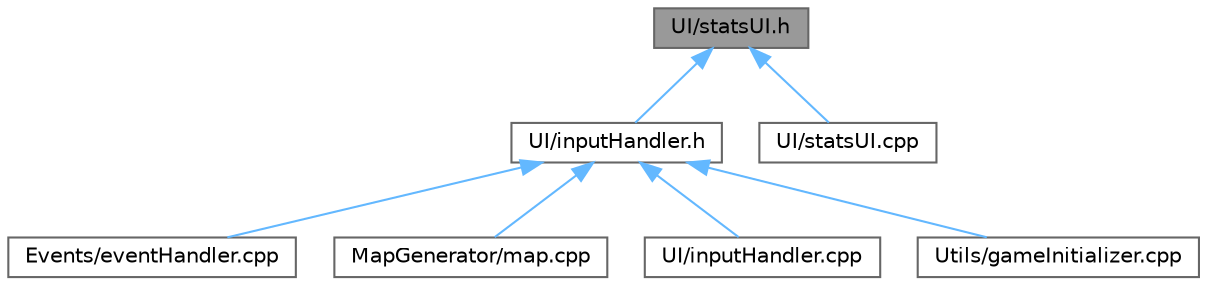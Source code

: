 digraph "UI/statsUI.h"
{
 // LATEX_PDF_SIZE
  bgcolor="transparent";
  edge [fontname=Helvetica,fontsize=10,labelfontname=Helvetica,labelfontsize=10];
  node [fontname=Helvetica,fontsize=10,shape=box,height=0.2,width=0.4];
  Node1 [id="Node000001",label="UI/statsUI.h",height=0.2,width=0.4,color="gray40", fillcolor="grey60", style="filled", fontcolor="black",tooltip=" "];
  Node1 -> Node2 [id="edge1_Node000001_Node000002",dir="back",color="steelblue1",style="solid",tooltip=" "];
  Node2 [id="Node000002",label="UI/inputHandler.h",height=0.2,width=0.4,color="grey40", fillcolor="white", style="filled",URL="$input_handler_8h.html",tooltip=" "];
  Node2 -> Node3 [id="edge2_Node000002_Node000003",dir="back",color="steelblue1",style="solid",tooltip=" "];
  Node3 [id="Node000003",label="Events/eventHandler.cpp",height=0.2,width=0.4,color="grey40", fillcolor="white", style="filled",URL="$event_handler_8cpp.html",tooltip=" "];
  Node2 -> Node4 [id="edge3_Node000002_Node000004",dir="back",color="steelblue1",style="solid",tooltip=" "];
  Node4 [id="Node000004",label="MapGenerator/map.cpp",height=0.2,width=0.4,color="grey40", fillcolor="white", style="filled",URL="$map_8cpp.html",tooltip=" "];
  Node2 -> Node5 [id="edge4_Node000002_Node000005",dir="back",color="steelblue1",style="solid",tooltip=" "];
  Node5 [id="Node000005",label="UI/inputHandler.cpp",height=0.2,width=0.4,color="grey40", fillcolor="white", style="filled",URL="$input_handler_8cpp.html",tooltip=" "];
  Node2 -> Node6 [id="edge5_Node000002_Node000006",dir="back",color="steelblue1",style="solid",tooltip=" "];
  Node6 [id="Node000006",label="Utils/gameInitializer.cpp",height=0.2,width=0.4,color="grey40", fillcolor="white", style="filled",URL="$game_initializer_8cpp.html",tooltip=" "];
  Node1 -> Node7 [id="edge6_Node000001_Node000007",dir="back",color="steelblue1",style="solid",tooltip=" "];
  Node7 [id="Node000007",label="UI/statsUI.cpp",height=0.2,width=0.4,color="grey40", fillcolor="white", style="filled",URL="$stats_u_i_8cpp.html",tooltip=" "];
}
